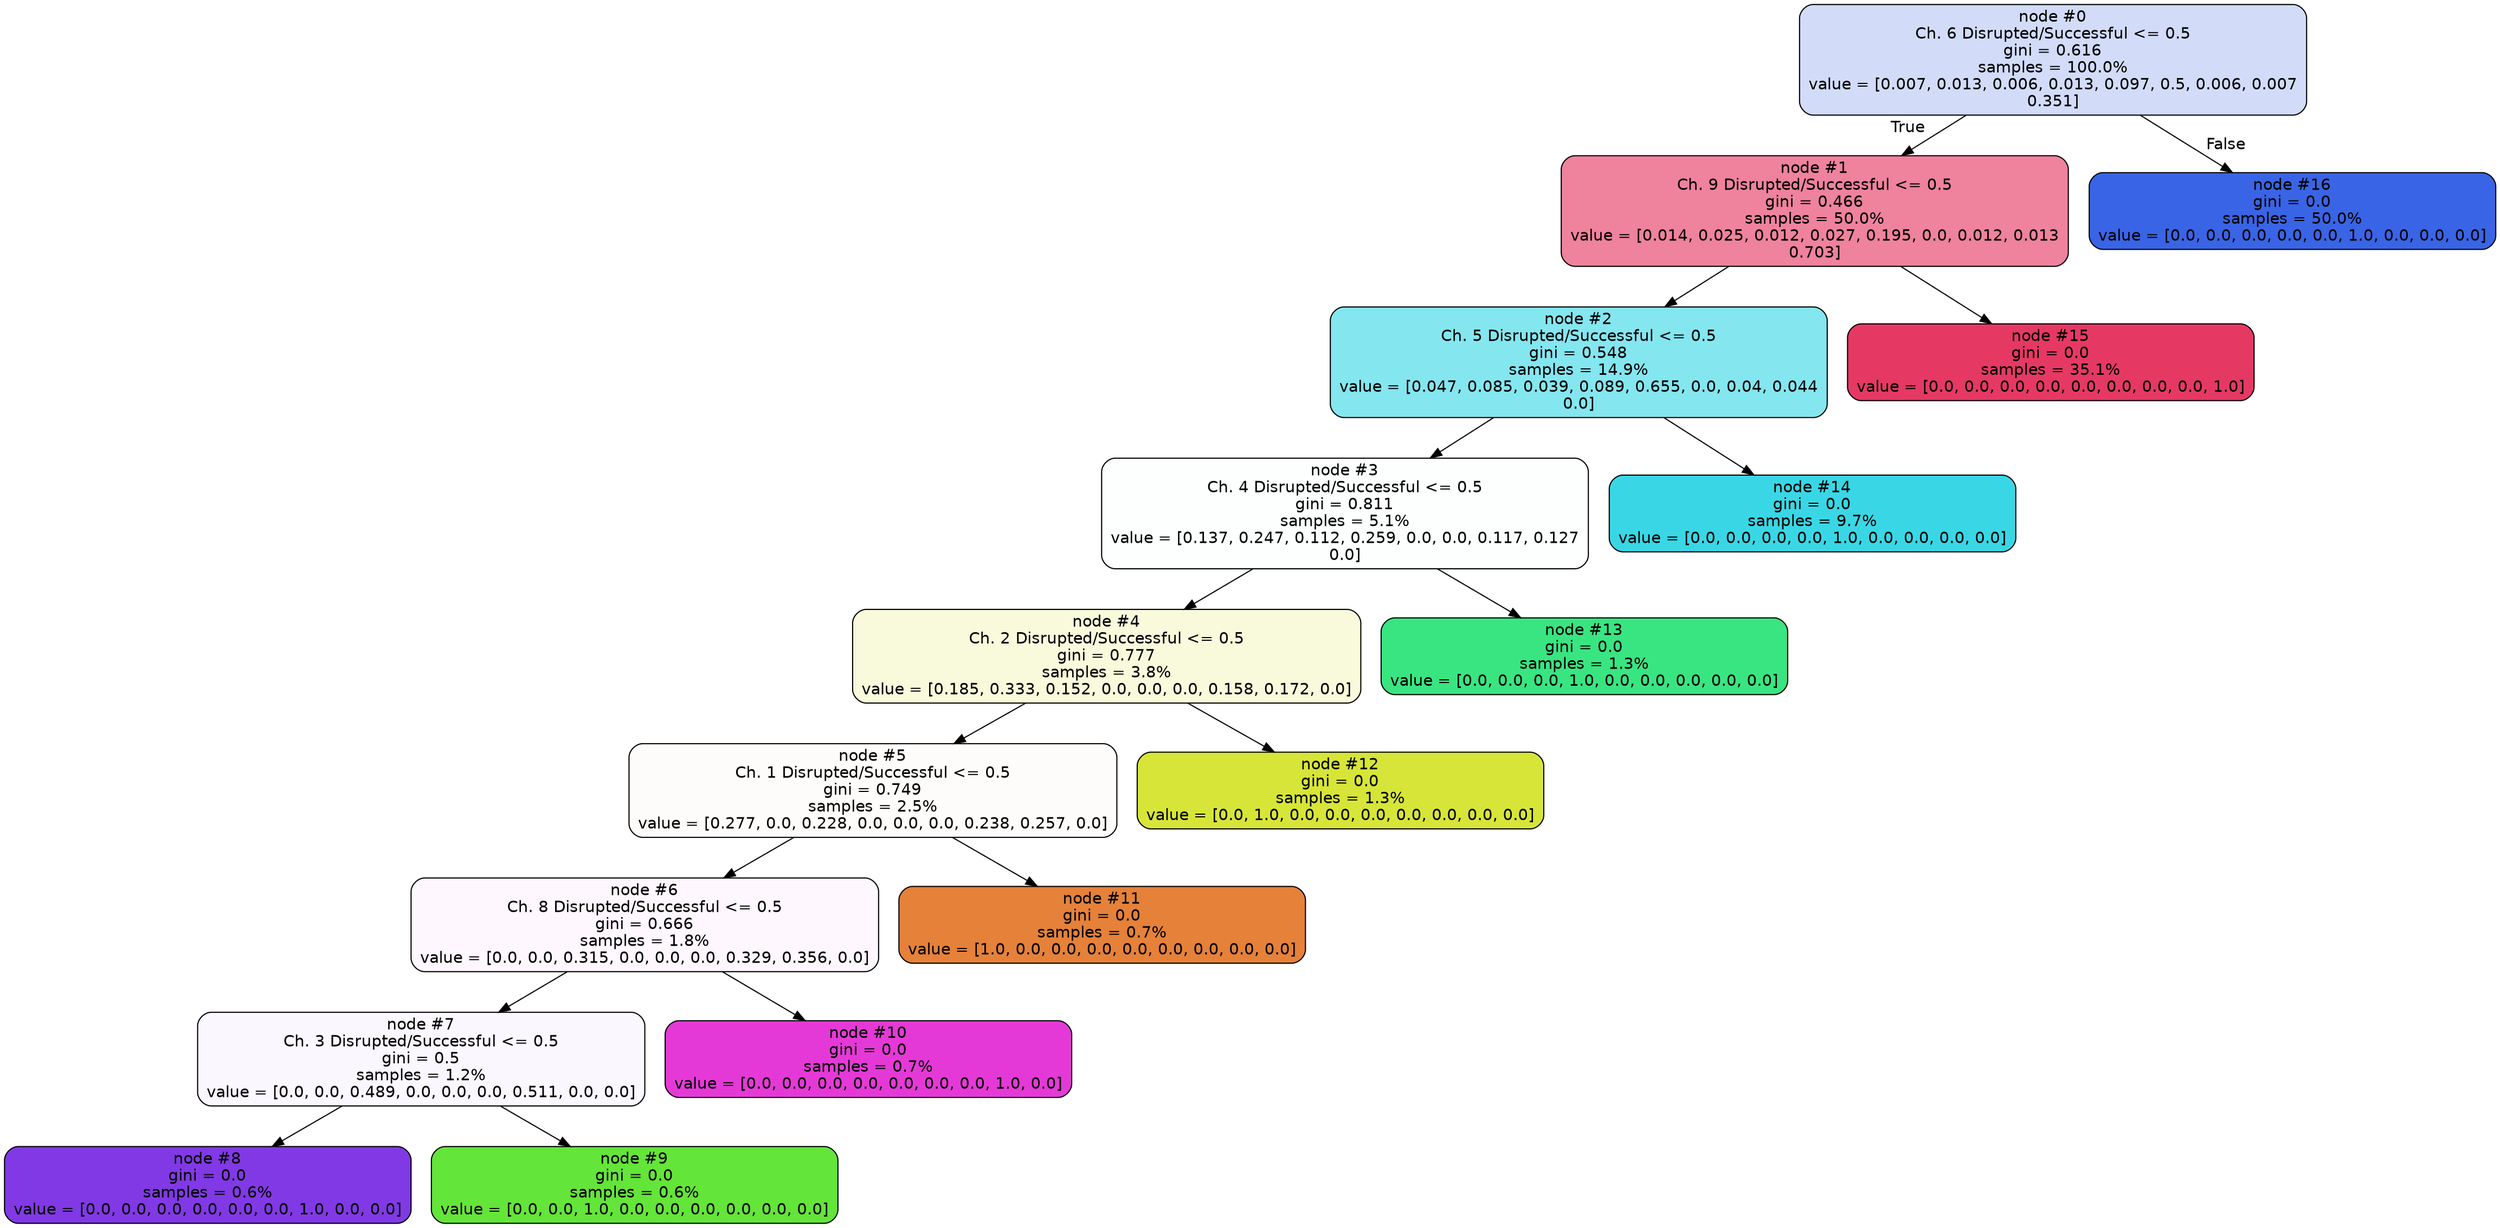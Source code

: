 /*
Copyright 2023 Siavash Barqi Janiar

   Licensed under the Apache License, Version 2.0 (the "License");
   you may not use this file except in compliance with the License.
   You may obtain a copy of the License at

     http://www.apache.org/licenses/LICENSE-2.0

   Unless required by applicable law or agreed to in writing, software
   distributed under the License is distributed on an "AS IS" BASIS,
   WITHOUT WARRANTIES OR CONDITIONS OF ANY KIND, either express or implied.
   See the License for the specific language governing permissions and
   limitations under the License.
*/

digraph Tree {
node [shape=box, style="filled, rounded", color="black", fontname="helvetica"] ;
edge [fontname="helvetica"] ;
0 [label="node #0\nCh. 6 Disrupted/Successful <= 0.5\ngini = 0.616\nsamples = 100.0%\nvalue = [0.007, 0.013, 0.006, 0.013, 0.097, 0.5, 0.006, 0.007\n0.351]", fillcolor="#d2dcf9"] ;
1 [label="node #1\nCh. 9 Disrupted/Successful <= 0.5\ngini = 0.466\nsamples = 50.0%\nvalue = [0.014, 0.025, 0.012, 0.027, 0.195, 0.0, 0.012, 0.013\n0.703]", fillcolor="#ef829d"] ;
0 -> 1 [labeldistance=2.5, labelangle=45, headlabel="True"] ;
2 [label="node #2\nCh. 5 Disrupted/Successful <= 0.5\ngini = 0.548\nsamples = 14.9%\nvalue = [0.047, 0.085, 0.039, 0.089, 0.655, 0.0, 0.04, 0.044\n0.0]", fillcolor="#84e6ef"] ;
1 -> 2 ;
3 [label="node #3\nCh. 4 Disrupted/Successful <= 0.5\ngini = 0.811\nsamples = 5.1%\nvalue = [0.137, 0.247, 0.112, 0.259, 0.0, 0.0, 0.117, 0.127\n0.0]", fillcolor="#fcfffd"] ;
2 -> 3 ;
4 [label="node #4\nCh. 2 Disrupted/Successful <= 0.5\ngini = 0.777\nsamples = 3.8%\nvalue = [0.185, 0.333, 0.152, 0.0, 0.0, 0.0, 0.158, 0.172, 0.0]", fillcolor="#f8fadb"] ;
3 -> 4 ;
5 [label="node #5\nCh. 1 Disrupted/Successful <= 0.5\ngini = 0.749\nsamples = 2.5%\nvalue = [0.277, 0.0, 0.228, 0.0, 0.0, 0.0, 0.238, 0.257, 0.0]", fillcolor="#fefcfa"] ;
4 -> 5 ;
6 [label="node #6\nCh. 8 Disrupted/Successful <= 0.5\ngini = 0.666\nsamples = 1.8%\nvalue = [0.0, 0.0, 0.315, 0.0, 0.0, 0.0, 0.329, 0.356, 0.0]", fillcolor="#fef7fd"] ;
5 -> 6 ;
7 [label="node #7\nCh. 3 Disrupted/Successful <= 0.5\ngini = 0.5\nsamples = 1.2%\nvalue = [0.0, 0.0, 0.489, 0.0, 0.0, 0.0, 0.511, 0.0, 0.0]", fillcolor="#faf7fe"] ;
6 -> 7 ;
8 [label="node #8\ngini = 0.0\nsamples = 0.6%\nvalue = [0.0, 0.0, 0.0, 0.0, 0.0, 0.0, 1.0, 0.0, 0.0]", fillcolor="#8139e5"] ;
7 -> 8 ;
9 [label="node #9\ngini = 0.0\nsamples = 0.6%\nvalue = [0.0, 0.0, 1.0, 0.0, 0.0, 0.0, 0.0, 0.0, 0.0]", fillcolor="#64e539"] ;
7 -> 9 ;
10 [label="node #10\ngini = 0.0\nsamples = 0.7%\nvalue = [0.0, 0.0, 0.0, 0.0, 0.0, 0.0, 0.0, 1.0, 0.0]", fillcolor="#e539d7"] ;
6 -> 10 ;
11 [label="node #11\ngini = 0.0\nsamples = 0.7%\nvalue = [1.0, 0.0, 0.0, 0.0, 0.0, 0.0, 0.0, 0.0, 0.0]", fillcolor="#e58139"] ;
5 -> 11 ;
12 [label="node #12\ngini = 0.0\nsamples = 1.3%\nvalue = [0.0, 1.0, 0.0, 0.0, 0.0, 0.0, 0.0, 0.0, 0.0]", fillcolor="#d7e539"] ;
4 -> 12 ;
13 [label="node #13\ngini = 0.0\nsamples = 1.3%\nvalue = [0.0, 0.0, 0.0, 1.0, 0.0, 0.0, 0.0, 0.0, 0.0]", fillcolor="#39e581"] ;
3 -> 13 ;
14 [label="node #14\ngini = 0.0\nsamples = 9.7%\nvalue = [0.0, 0.0, 0.0, 0.0, 1.0, 0.0, 0.0, 0.0, 0.0]", fillcolor="#39d7e5"] ;
2 -> 14 ;
15 [label="node #15\ngini = 0.0\nsamples = 35.1%\nvalue = [0.0, 0.0, 0.0, 0.0, 0.0, 0.0, 0.0, 0.0, 1.0]", fillcolor="#e53964"] ;
1 -> 15 ;
16 [label="node #16\ngini = 0.0\nsamples = 50.0%\nvalue = [0.0, 0.0, 0.0, 0.0, 0.0, 1.0, 0.0, 0.0, 0.0]", fillcolor="#3964e5"] ;
0 -> 16 [labeldistance=2.5, labelangle=-45, headlabel="False"] ;
}
